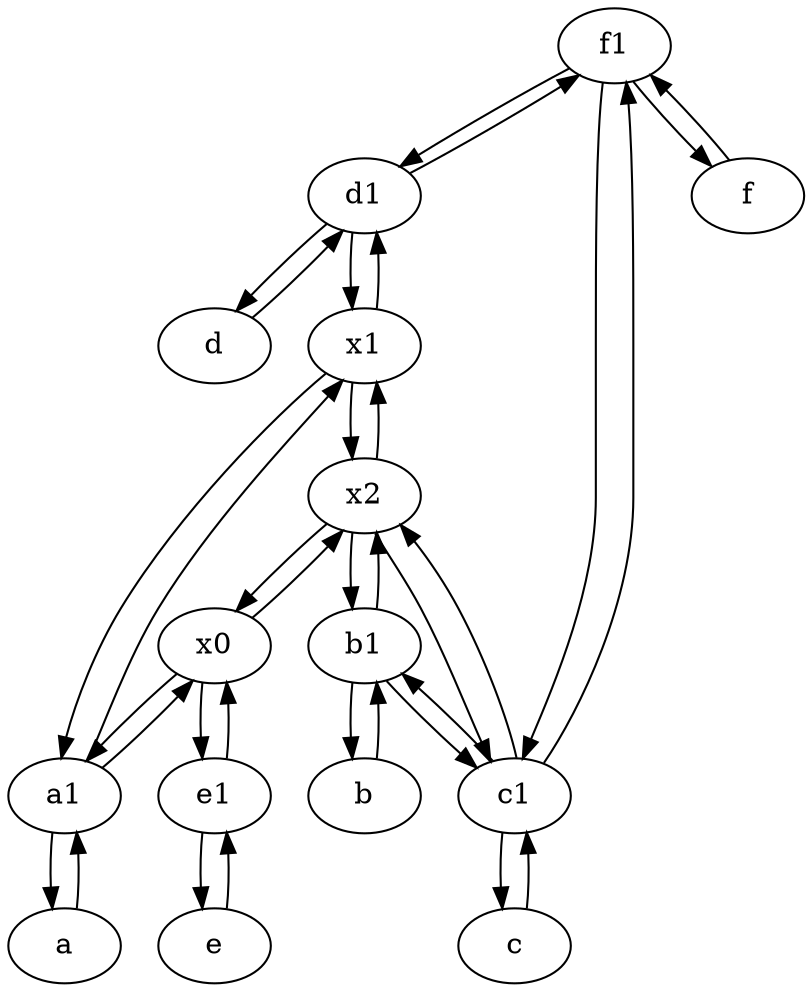 digraph  {
	f1;
	e [pos="30,50!"];
	x0;
	b [pos="50,20!"];
	e1 [pos="25,45!"];
	b1 [pos="45,20!"];
	d1 [pos="25,30!"];
	c1 [pos="30,15!"];
	c [pos="20,10!"];
	d [pos="20,30!"];
	x1;
	a [pos="40,10!"];
	a1 [pos="40,15!"];
	x2;
	f [pos="15,45!"];
	e1 -> e;
	x1 -> x2;
	b1 -> b;
	f1 -> d1;
	a -> a1;
	b -> b1;
	x1 -> d1;
	c1 -> x2;
	e -> e1;
	c -> c1;
	f -> f1;
	d1 -> f1;
	c1 -> c;
	a1 -> x1;
	x1 -> a1;
	b1 -> x2;
	x0 -> e1;
	x2 -> x0;
	a1 -> a;
	f1 -> c1;
	d1 -> x1;
	x2 -> x1;
	f1 -> f;
	b1 -> c1;
	x0 -> a1;
	c1 -> f1;
	x2 -> b1;
	d1 -> d;
	d -> d1;
	e1 -> x0;
	x2 -> c1;
	x0 -> x2;
	a1 -> x0;
	c1 -> b1;

	}